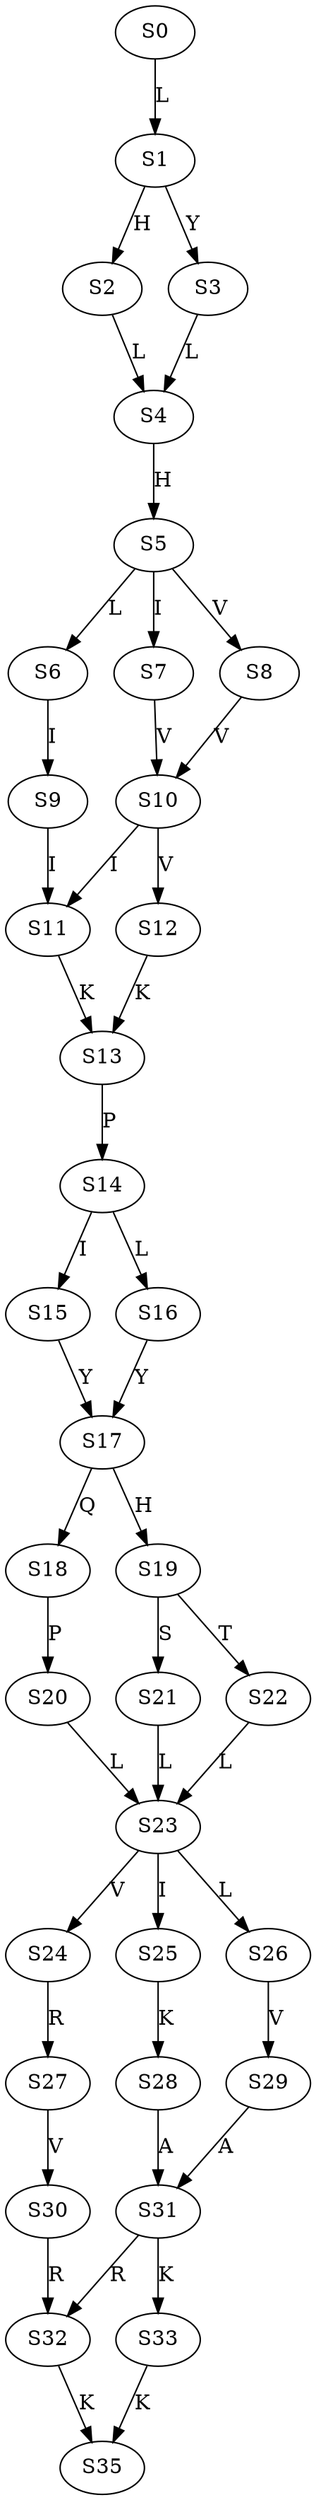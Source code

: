 strict digraph  {
	S0 -> S1 [ label = L ];
	S1 -> S2 [ label = H ];
	S1 -> S3 [ label = Y ];
	S2 -> S4 [ label = L ];
	S3 -> S4 [ label = L ];
	S4 -> S5 [ label = H ];
	S5 -> S6 [ label = L ];
	S5 -> S7 [ label = I ];
	S5 -> S8 [ label = V ];
	S6 -> S9 [ label = I ];
	S7 -> S10 [ label = V ];
	S8 -> S10 [ label = V ];
	S9 -> S11 [ label = I ];
	S10 -> S12 [ label = V ];
	S10 -> S11 [ label = I ];
	S11 -> S13 [ label = K ];
	S12 -> S13 [ label = K ];
	S13 -> S14 [ label = P ];
	S14 -> S15 [ label = I ];
	S14 -> S16 [ label = L ];
	S15 -> S17 [ label = Y ];
	S16 -> S17 [ label = Y ];
	S17 -> S18 [ label = Q ];
	S17 -> S19 [ label = H ];
	S18 -> S20 [ label = P ];
	S19 -> S21 [ label = S ];
	S19 -> S22 [ label = T ];
	S20 -> S23 [ label = L ];
	S21 -> S23 [ label = L ];
	S22 -> S23 [ label = L ];
	S23 -> S24 [ label = V ];
	S23 -> S25 [ label = I ];
	S23 -> S26 [ label = L ];
	S24 -> S27 [ label = R ];
	S25 -> S28 [ label = K ];
	S26 -> S29 [ label = V ];
	S27 -> S30 [ label = V ];
	S28 -> S31 [ label = A ];
	S29 -> S31 [ label = A ];
	S30 -> S32 [ label = R ];
	S31 -> S33 [ label = K ];
	S31 -> S32 [ label = R ];
	S32 -> S35 [ label = K ];
	S33 -> S35 [ label = K ];
}
